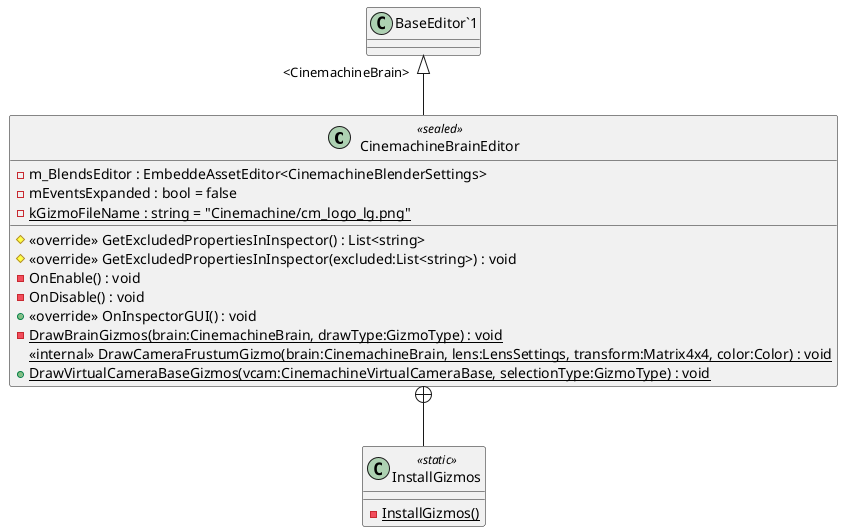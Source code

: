 @startuml
class CinemachineBrainEditor <<sealed>> {
    - m_BlendsEditor : EmbeddeAssetEditor<CinemachineBlenderSettings>
    - mEventsExpanded : bool = false
    # <<override>> GetExcludedPropertiesInInspector() : List<string>
    # <<override>> GetExcludedPropertiesInInspector(excluded:List<string>) : void
    - OnEnable() : void
    - OnDisable() : void
    + <<override>> OnInspectorGUI() : void
    - {static} DrawBrainGizmos(brain:CinemachineBrain, drawType:GizmoType) : void
    <<internal>> {static} DrawCameraFrustumGizmo(brain:CinemachineBrain, lens:LensSettings, transform:Matrix4x4, color:Color) : void
    + {static} DrawVirtualCameraBaseGizmos(vcam:CinemachineVirtualCameraBase, selectionType:GizmoType) : void
    {static} - kGizmoFileName : string = "Cinemachine/cm_logo_lg.png"
}
class InstallGizmos <<static>> {
    {static} - InstallGizmos()
}
"BaseEditor`1" "<CinemachineBrain>" <|-- CinemachineBrainEditor
CinemachineBrainEditor +-- InstallGizmos
@enduml
